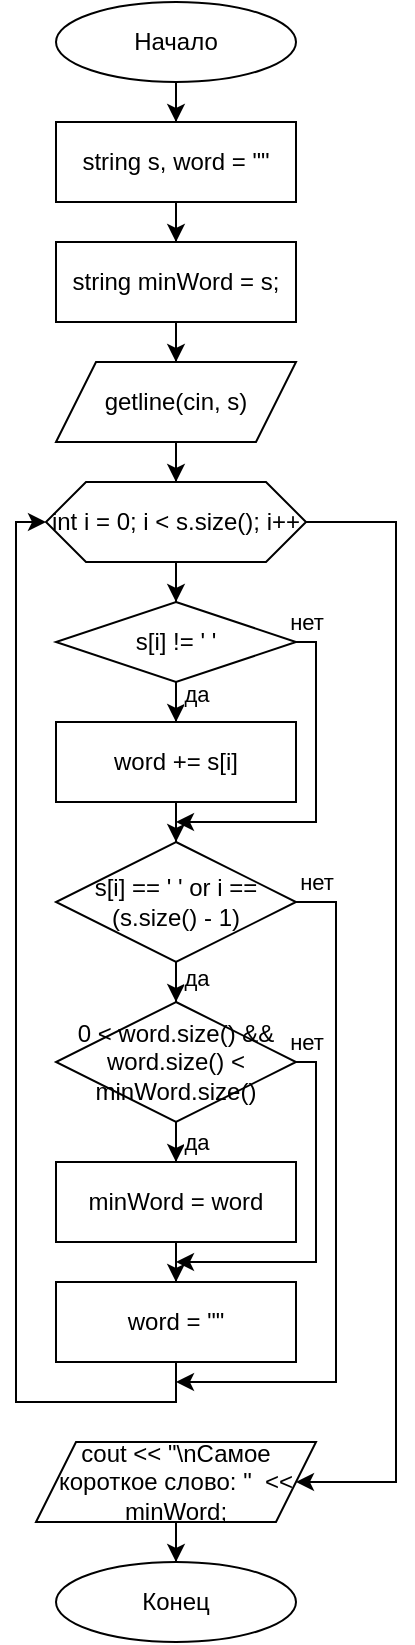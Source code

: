 <mxfile version="24.8.9">
  <diagram name="Страница — 1" id="azyOi-E3xqLWO8uxINBh">
    <mxGraphModel dx="1400" dy="2040" grid="1" gridSize="10" guides="1" tooltips="1" connect="1" arrows="1" fold="1" page="1" pageScale="1" pageWidth="827" pageHeight="1169" math="0" shadow="0">
      <root>
        <mxCell id="0" />
        <mxCell id="1" parent="0" />
        <mxCell id="dbGY97Bgir9VPGfrl12o-2" style="edgeStyle=orthogonalEdgeStyle;rounded=0;orthogonalLoop=1;jettySize=auto;html=1;entryX=0.5;entryY=0;entryDx=0;entryDy=0;" edge="1" parent="1" source="U1vp5XAxBTMYixEMkP5u-1" target="U1vp5XAxBTMYixEMkP5u-38">
          <mxGeometry relative="1" as="geometry" />
        </mxCell>
        <mxCell id="U1vp5XAxBTMYixEMkP5u-1" value="Начало" style="ellipse;whiteSpace=wrap;html=1;" parent="1" vertex="1">
          <mxGeometry x="320" y="-80" width="120" height="40" as="geometry" />
        </mxCell>
        <mxCell id="U1vp5XAxBTMYixEMkP5u-2" value="Конец" style="ellipse;whiteSpace=wrap;html=1;" parent="1" vertex="1">
          <mxGeometry x="320" y="700" width="120" height="40" as="geometry" />
        </mxCell>
        <mxCell id="U1vp5XAxBTMYixEMkP5u-36" style="edgeStyle=orthogonalEdgeStyle;rounded=0;orthogonalLoop=1;jettySize=auto;html=1;entryX=0.5;entryY=0;entryDx=0;entryDy=0;" parent="1" source="U1vp5XAxBTMYixEMkP5u-3" target="U1vp5XAxBTMYixEMkP5u-2" edge="1">
          <mxGeometry relative="1" as="geometry" />
        </mxCell>
        <mxCell id="U1vp5XAxBTMYixEMkP5u-3" value="cout &amp;lt;&amp;lt; &quot;\nСамое короткое слово: &quot;&amp;nbsp; &amp;lt;&amp;lt; minWord;" style="shape=parallelogram;perimeter=parallelogramPerimeter;whiteSpace=wrap;html=1;fixedSize=1;" parent="1" vertex="1">
          <mxGeometry x="310" y="640" width="140" height="40" as="geometry" />
        </mxCell>
        <mxCell id="U1vp5XAxBTMYixEMkP5u-17" style="edgeStyle=orthogonalEdgeStyle;rounded=0;orthogonalLoop=1;jettySize=auto;html=1;entryX=0.5;entryY=0;entryDx=0;entryDy=0;" parent="1" source="U1vp5XAxBTMYixEMkP5u-4" target="U1vp5XAxBTMYixEMkP5u-7" edge="1">
          <mxGeometry relative="1" as="geometry" />
        </mxCell>
        <mxCell id="U1vp5XAxBTMYixEMkP5u-4" value="word += s[i]" style="rounded=0;whiteSpace=wrap;html=1;" parent="1" vertex="1">
          <mxGeometry x="320" y="280" width="120" height="40" as="geometry" />
        </mxCell>
        <mxCell id="U1vp5XAxBTMYixEMkP5u-14" style="edgeStyle=orthogonalEdgeStyle;rounded=0;orthogonalLoop=1;jettySize=auto;html=1;entryX=0.5;entryY=0;entryDx=0;entryDy=0;" parent="1" source="U1vp5XAxBTMYixEMkP5u-5" target="U1vp5XAxBTMYixEMkP5u-4" edge="1">
          <mxGeometry relative="1" as="geometry" />
        </mxCell>
        <mxCell id="U1vp5XAxBTMYixEMkP5u-16" value="да" style="edgeLabel;html=1;align=center;verticalAlign=middle;resizable=0;points=[];" parent="U1vp5XAxBTMYixEMkP5u-14" vertex="1" connectable="0">
          <mxGeometry x="0.54" y="1" relative="1" as="geometry">
            <mxPoint x="9" as="offset" />
          </mxGeometry>
        </mxCell>
        <mxCell id="U1vp5XAxBTMYixEMkP5u-18" style="edgeStyle=orthogonalEdgeStyle;rounded=0;orthogonalLoop=1;jettySize=auto;html=1;" parent="1" source="U1vp5XAxBTMYixEMkP5u-5" edge="1">
          <mxGeometry relative="1" as="geometry">
            <mxPoint x="380" y="330" as="targetPoint" />
            <Array as="points">
              <mxPoint x="450" y="240" />
              <mxPoint x="450" y="330" />
            </Array>
          </mxGeometry>
        </mxCell>
        <mxCell id="U1vp5XAxBTMYixEMkP5u-19" value="нет" style="edgeLabel;html=1;align=center;verticalAlign=middle;resizable=0;points=[];" parent="U1vp5XAxBTMYixEMkP5u-18" vertex="1" connectable="0">
          <mxGeometry x="-0.912" y="-1" relative="1" as="geometry">
            <mxPoint x="-3" y="-11" as="offset" />
          </mxGeometry>
        </mxCell>
        <mxCell id="U1vp5XAxBTMYixEMkP5u-5" value="s[i] != &#39; &#39;" style="rhombus;whiteSpace=wrap;html=1;" parent="1" vertex="1">
          <mxGeometry x="320" y="220" width="120" height="40" as="geometry" />
        </mxCell>
        <mxCell id="U1vp5XAxBTMYixEMkP5u-20" style="edgeStyle=orthogonalEdgeStyle;rounded=0;orthogonalLoop=1;jettySize=auto;html=1;entryX=0.5;entryY=0;entryDx=0;entryDy=0;" parent="1" source="U1vp5XAxBTMYixEMkP5u-7" target="U1vp5XAxBTMYixEMkP5u-15" edge="1">
          <mxGeometry relative="1" as="geometry" />
        </mxCell>
        <mxCell id="U1vp5XAxBTMYixEMkP5u-21" value="да" style="edgeLabel;html=1;align=center;verticalAlign=middle;resizable=0;points=[];" parent="U1vp5XAxBTMYixEMkP5u-20" vertex="1" connectable="0">
          <mxGeometry x="0.589" y="-1" relative="1" as="geometry">
            <mxPoint x="11" as="offset" />
          </mxGeometry>
        </mxCell>
        <mxCell id="U1vp5XAxBTMYixEMkP5u-30" style="edgeStyle=orthogonalEdgeStyle;rounded=0;orthogonalLoop=1;jettySize=auto;html=1;" parent="1" source="U1vp5XAxBTMYixEMkP5u-7" edge="1">
          <mxGeometry relative="1" as="geometry">
            <mxPoint x="380" y="610" as="targetPoint" />
            <Array as="points">
              <mxPoint x="460" y="370" />
              <mxPoint x="460" y="610" />
            </Array>
          </mxGeometry>
        </mxCell>
        <mxCell id="U1vp5XAxBTMYixEMkP5u-31" value="нет" style="edgeLabel;html=1;align=center;verticalAlign=middle;resizable=0;points=[];" parent="U1vp5XAxBTMYixEMkP5u-30" vertex="1" connectable="0">
          <mxGeometry x="-0.955" y="4" relative="1" as="geometry">
            <mxPoint x="2" y="-6" as="offset" />
          </mxGeometry>
        </mxCell>
        <mxCell id="U1vp5XAxBTMYixEMkP5u-7" value="s[i] == &#39; &#39; or i == (s.size() - 1)" style="rhombus;whiteSpace=wrap;html=1;" parent="1" vertex="1">
          <mxGeometry x="320" y="340" width="120" height="60" as="geometry" />
        </mxCell>
        <mxCell id="U1vp5XAxBTMYixEMkP5u-13" style="edgeStyle=orthogonalEdgeStyle;rounded=0;orthogonalLoop=1;jettySize=auto;html=1;entryX=0.5;entryY=0;entryDx=0;entryDy=0;" parent="1" source="U1vp5XAxBTMYixEMkP5u-9" target="U1vp5XAxBTMYixEMkP5u-5" edge="1">
          <mxGeometry relative="1" as="geometry" />
        </mxCell>
        <mxCell id="U1vp5XAxBTMYixEMkP5u-35" style="edgeStyle=orthogonalEdgeStyle;rounded=0;orthogonalLoop=1;jettySize=auto;html=1;" parent="1" source="U1vp5XAxBTMYixEMkP5u-9" edge="1">
          <mxGeometry relative="1" as="geometry">
            <mxPoint x="440" y="660" as="targetPoint" />
            <Array as="points">
              <mxPoint x="490" y="180" />
              <mxPoint x="490" y="660" />
            </Array>
          </mxGeometry>
        </mxCell>
        <mxCell id="U1vp5XAxBTMYixEMkP5u-9" value="int i = 0; i &amp;lt; s.size(); i++" style="shape=hexagon;perimeter=hexagonPerimeter2;whiteSpace=wrap;html=1;fixedSize=1;" parent="1" vertex="1">
          <mxGeometry x="315" y="160" width="130" height="40" as="geometry" />
        </mxCell>
        <mxCell id="U1vp5XAxBTMYixEMkP5u-25" style="edgeStyle=orthogonalEdgeStyle;rounded=0;orthogonalLoop=1;jettySize=auto;html=1;entryX=0.5;entryY=0;entryDx=0;entryDy=0;" parent="1" source="U1vp5XAxBTMYixEMkP5u-15" target="U1vp5XAxBTMYixEMkP5u-22" edge="1">
          <mxGeometry relative="1" as="geometry" />
        </mxCell>
        <mxCell id="U1vp5XAxBTMYixEMkP5u-32" value="да" style="edgeLabel;html=1;align=center;verticalAlign=middle;resizable=0;points=[];" parent="U1vp5XAxBTMYixEMkP5u-25" vertex="1" connectable="0">
          <mxGeometry x="0.152" y="-1" relative="1" as="geometry">
            <mxPoint x="9" y="4" as="offset" />
          </mxGeometry>
        </mxCell>
        <mxCell id="U1vp5XAxBTMYixEMkP5u-27" style="edgeStyle=orthogonalEdgeStyle;rounded=0;orthogonalLoop=1;jettySize=auto;html=1;" parent="1" source="U1vp5XAxBTMYixEMkP5u-15" edge="1">
          <mxGeometry relative="1" as="geometry">
            <mxPoint x="380" y="550" as="targetPoint" />
            <Array as="points">
              <mxPoint x="450" y="450" />
              <mxPoint x="450" y="550" />
            </Array>
          </mxGeometry>
        </mxCell>
        <mxCell id="U1vp5XAxBTMYixEMkP5u-28" value="нет" style="edgeLabel;html=1;align=center;verticalAlign=middle;resizable=0;points=[];" parent="U1vp5XAxBTMYixEMkP5u-27" vertex="1" connectable="0">
          <mxGeometry x="-0.969" y="-1" relative="1" as="geometry">
            <mxPoint x="2" y="-11" as="offset" />
          </mxGeometry>
        </mxCell>
        <mxCell id="U1vp5XAxBTMYixEMkP5u-15" value="0 &amp;lt; word.size() &amp;amp;&amp;amp; word.size() &amp;lt; minWord.size()" style="rhombus;whiteSpace=wrap;html=1;" parent="1" vertex="1">
          <mxGeometry x="320" y="420" width="120" height="60" as="geometry" />
        </mxCell>
        <mxCell id="U1vp5XAxBTMYixEMkP5u-26" style="edgeStyle=orthogonalEdgeStyle;rounded=0;orthogonalLoop=1;jettySize=auto;html=1;entryX=0.5;entryY=0;entryDx=0;entryDy=0;" parent="1" source="U1vp5XAxBTMYixEMkP5u-22" target="U1vp5XAxBTMYixEMkP5u-24" edge="1">
          <mxGeometry relative="1" as="geometry" />
        </mxCell>
        <mxCell id="U1vp5XAxBTMYixEMkP5u-22" value="minWord = word" style="rounded=0;whiteSpace=wrap;html=1;" parent="1" vertex="1">
          <mxGeometry x="320" y="500" width="120" height="40" as="geometry" />
        </mxCell>
        <mxCell id="U1vp5XAxBTMYixEMkP5u-29" style="edgeStyle=orthogonalEdgeStyle;rounded=0;orthogonalLoop=1;jettySize=auto;html=1;entryX=0;entryY=0.5;entryDx=0;entryDy=0;exitX=0.5;exitY=1;exitDx=0;exitDy=0;" parent="1" source="U1vp5XAxBTMYixEMkP5u-24" target="U1vp5XAxBTMYixEMkP5u-9" edge="1">
          <mxGeometry relative="1" as="geometry">
            <mxPoint x="260" y="180" as="targetPoint" />
            <Array as="points">
              <mxPoint x="380" y="620" />
              <mxPoint x="300" y="620" />
              <mxPoint x="300" y="180" />
            </Array>
          </mxGeometry>
        </mxCell>
        <mxCell id="U1vp5XAxBTMYixEMkP5u-24" value="word = &quot;&quot;" style="rounded=0;whiteSpace=wrap;html=1;" parent="1" vertex="1">
          <mxGeometry x="320" y="560" width="120" height="40" as="geometry" />
        </mxCell>
        <mxCell id="dbGY97Bgir9VPGfrl12o-3" style="edgeStyle=orthogonalEdgeStyle;rounded=0;orthogonalLoop=1;jettySize=auto;html=1;entryX=0.5;entryY=0;entryDx=0;entryDy=0;" edge="1" parent="1" source="U1vp5XAxBTMYixEMkP5u-38" target="U1vp5XAxBTMYixEMkP5u-39">
          <mxGeometry relative="1" as="geometry" />
        </mxCell>
        <mxCell id="U1vp5XAxBTMYixEMkP5u-38" value="string s, word = &quot;&quot;" style="rounded=0;whiteSpace=wrap;html=1;" parent="1" vertex="1">
          <mxGeometry x="320" y="-20" width="120" height="40" as="geometry" />
        </mxCell>
        <mxCell id="dbGY97Bgir9VPGfrl12o-4" style="edgeStyle=orthogonalEdgeStyle;rounded=0;orthogonalLoop=1;jettySize=auto;html=1;entryX=0.5;entryY=0;entryDx=0;entryDy=0;" edge="1" parent="1" source="U1vp5XAxBTMYixEMkP5u-39" target="dbGY97Bgir9VPGfrl12o-1">
          <mxGeometry relative="1" as="geometry" />
        </mxCell>
        <mxCell id="U1vp5XAxBTMYixEMkP5u-39" value="string minWord = s;" style="rounded=0;whiteSpace=wrap;html=1;" parent="1" vertex="1">
          <mxGeometry x="320" y="40" width="120" height="40" as="geometry" />
        </mxCell>
        <mxCell id="dbGY97Bgir9VPGfrl12o-6" style="edgeStyle=orthogonalEdgeStyle;rounded=0;orthogonalLoop=1;jettySize=auto;html=1;entryX=0.5;entryY=0;entryDx=0;entryDy=0;" edge="1" parent="1" source="dbGY97Bgir9VPGfrl12o-1" target="U1vp5XAxBTMYixEMkP5u-9">
          <mxGeometry relative="1" as="geometry" />
        </mxCell>
        <mxCell id="dbGY97Bgir9VPGfrl12o-1" value="getline(cin, s)" style="shape=parallelogram;perimeter=parallelogramPerimeter;whiteSpace=wrap;html=1;fixedSize=1;" vertex="1" parent="1">
          <mxGeometry x="320" y="100" width="120" height="40" as="geometry" />
        </mxCell>
      </root>
    </mxGraphModel>
  </diagram>
</mxfile>
